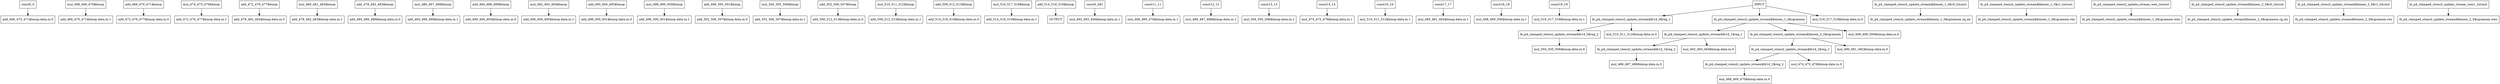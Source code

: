 digraph Diagram {
  node [shape=box]; # Comment
    "const0_0" -> "add_466_470_471$binop.data.in.0";
    "mul_468_469_470$binop" -> "add_466_470_471$binop.data.in.1";
    "add_466_470_471$binop" -> "add_472_476_477$binop.data.in.0";
    "mul_474_475_476$binop" -> "add_472_476_477$binop.data.in.1";
    "add_472_476_477$binop" -> "add_478_482_483$binop.data.in.0";
    "mul_480_481_482$binop" -> "add_478_482_483$binop.data.in.1";
    "add_478_482_483$binop" -> "add_484_488_489$binop.data.in.0";
    "mul_486_487_488$binop" -> "add_484_488_489$binop.data.in.1";
    "add_484_488_489$binop" -> "add_490_494_495$binop.data.in.0";
    "mul_492_493_494$binop" -> "add_490_494_495$binop.data.in.1";
    "add_490_494_495$binop" -> "add_496_500_501$binop.data.in.0";
    "mul_498_499_500$binop" -> "add_496_500_501$binop.data.in.1";
    "add_496_500_501$binop" -> "add_502_506_507$binop.data.in.0";
    "mul_504_505_506$binop" -> "add_502_506_507$binop.data.in.1";
    "add_502_506_507$binop" -> "add_508_512_513$binop.data.in.0";
    "mul_510_511_512$binop" -> "add_508_512_513$binop.data.in.1";
    "add_508_512_513$binop" -> "add_514_518_519$binop.data.in.0";
    "mul_516_517_518$binop" -> "add_514_518_519$binop.data.in.1";
    "add_514_518_519$binop" -> "OUTPUT";
    "const0_0$1" -> "mul_492_493_494$binop.data.in.1";
    "const11_11" -> "mul_468_469_470$binop.data.in.1";
    "const12_12" -> "mul_486_487_488$binop.data.in.1";
    "const13_13" -> "mul_504_505_506$binop.data.in.1";
    "const14_14" -> "mul_474_475_476$binop.data.in.1";
    "const16_16" -> "mul_510_511_512$binop.data.in.1";
    "const17_17" -> "mul_480_481_482$binop.data.in.1";
    "const18_18" -> "mul_498_499_500$binop.data.in.1";
    "const19_19" -> "mul_516_517_518$binop.data.in.1";
    "INPUT" -> "lb_p4_clamped_stencil_update_stream$lb1d_0$reg_1";
    "INPUT" -> "lb_p4_clamped_stencil_update_stream$lbmem_1_0$cgramem"; # fifo_depth 64
    "INPUT" -> "mul_516_517_518$binop.data.in.0";
    "lb_p4_clamped_stencil_update_stream$lb1d_0$reg_1" -> "lb_p4_clamped_stencil_update_stream$lb1d_0$reg_2";
    "lb_p4_clamped_stencil_update_stream$lb1d_0$reg_1" -> "mul_510_511_512$binop.data.in.0";
    "lb_p4_clamped_stencil_update_stream$lb1d_0$reg_2" -> "mul_504_505_506$binop.data.in.0";
    "lb_p4_clamped_stencil_update_stream$lbmem_1_0$cgramem" -> "lb_p4_clamped_stencil_update_stream$lb1d_1$reg_1";
    "lb_p4_clamped_stencil_update_stream$lb1d_1$reg_1" -> "lb_p4_clamped_stencil_update_stream$lb1d_1$reg_2";
    "lb_p4_clamped_stencil_update_stream$lb1d_1$reg_1" -> "mul_492_493_494$binop.data.in.0";
    "lb_p4_clamped_stencil_update_stream$lb1d_1$reg_2" -> "mul_486_487_488$binop.data.in.0";
    "lb_p4_clamped_stencil_update_stream$lbmem_2_0$cgramem" -> "lb_p4_clamped_stencil_update_stream$lb1d_2$reg_1";
    "lb_p4_clamped_stencil_update_stream$lb1d_2$reg_1" -> "lb_p4_clamped_stencil_update_stream$lb1d_2$reg_2";
    "lb_p4_clamped_stencil_update_stream$lb1d_2$reg_1" -> "mul_474_475_476$binop.data.in.0";
    "lb_p4_clamped_stencil_update_stream$lb1d_2$reg_2" -> "mul_468_469_470$binop.data.in.0";
    "lb_p4_clamped_stencil_update_stream$lbmem_1_0$c0_lutcnst" -> "lb_p4_clamped_stencil_update_stream$lbmem_1_0$cgramem.cg_en"; # lut_value 0x00
    "lb_p4_clamped_stencil_update_stream$lbmem_1_0$c1_lutcnst" -> "lb_p4_clamped_stencil_update_stream$lbmem_1_0$cgramem.ren"; # lut_value 0x3f
    "lb_p4_clamped_stencil_update_stream$lbmem_1_0$cgramem" -> "lb_p4_clamped_stencil_update_stream$lbmem_2_0$cgramem"; # fifo_depth 64
    "lb_p4_clamped_stencil_update_stream$lbmem_1_0$cgramem" -> "mul_498_499_500$binop.data.in.0";
    "lb_p4_clamped_stencil_update_stream_wen_lutcnst" -> "lb_p4_clamped_stencil_update_stream$lbmem_1_0$cgramem.wen"; # lut_value 0x3f
    "lb_p4_clamped_stencil_update_stream$lbmem_2_0$c0_lutcnst" -> "lb_p4_clamped_stencil_update_stream$lbmem_2_0$cgramem.cg_en"; # lut_value 0x00
    "lb_p4_clamped_stencil_update_stream$lbmem_2_0$c1_lutcnst" -> "lb_p4_clamped_stencil_update_stream$lbmem_2_0$cgramem.ren"; # lut_value 0x3f
    "lb_p4_clamped_stencil_update_stream$lbmem_2_0$cgramem" -> "mul_480_481_482$binop.data.in.0";
    "lb_p4_clamped_stencil_update_stream_wen1_lutcnst" -> "lb_p4_clamped_stencil_update_stream$lbmem_2_0$cgramem.wen"; # lut_value 0x3f
}
